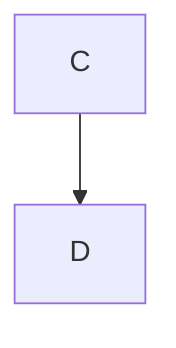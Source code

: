%% Generated by Visual Asset Manager
%% Created: 2025-08-30T19:42:42.232Z
%% Module: qmarket

graph TD
C-->D